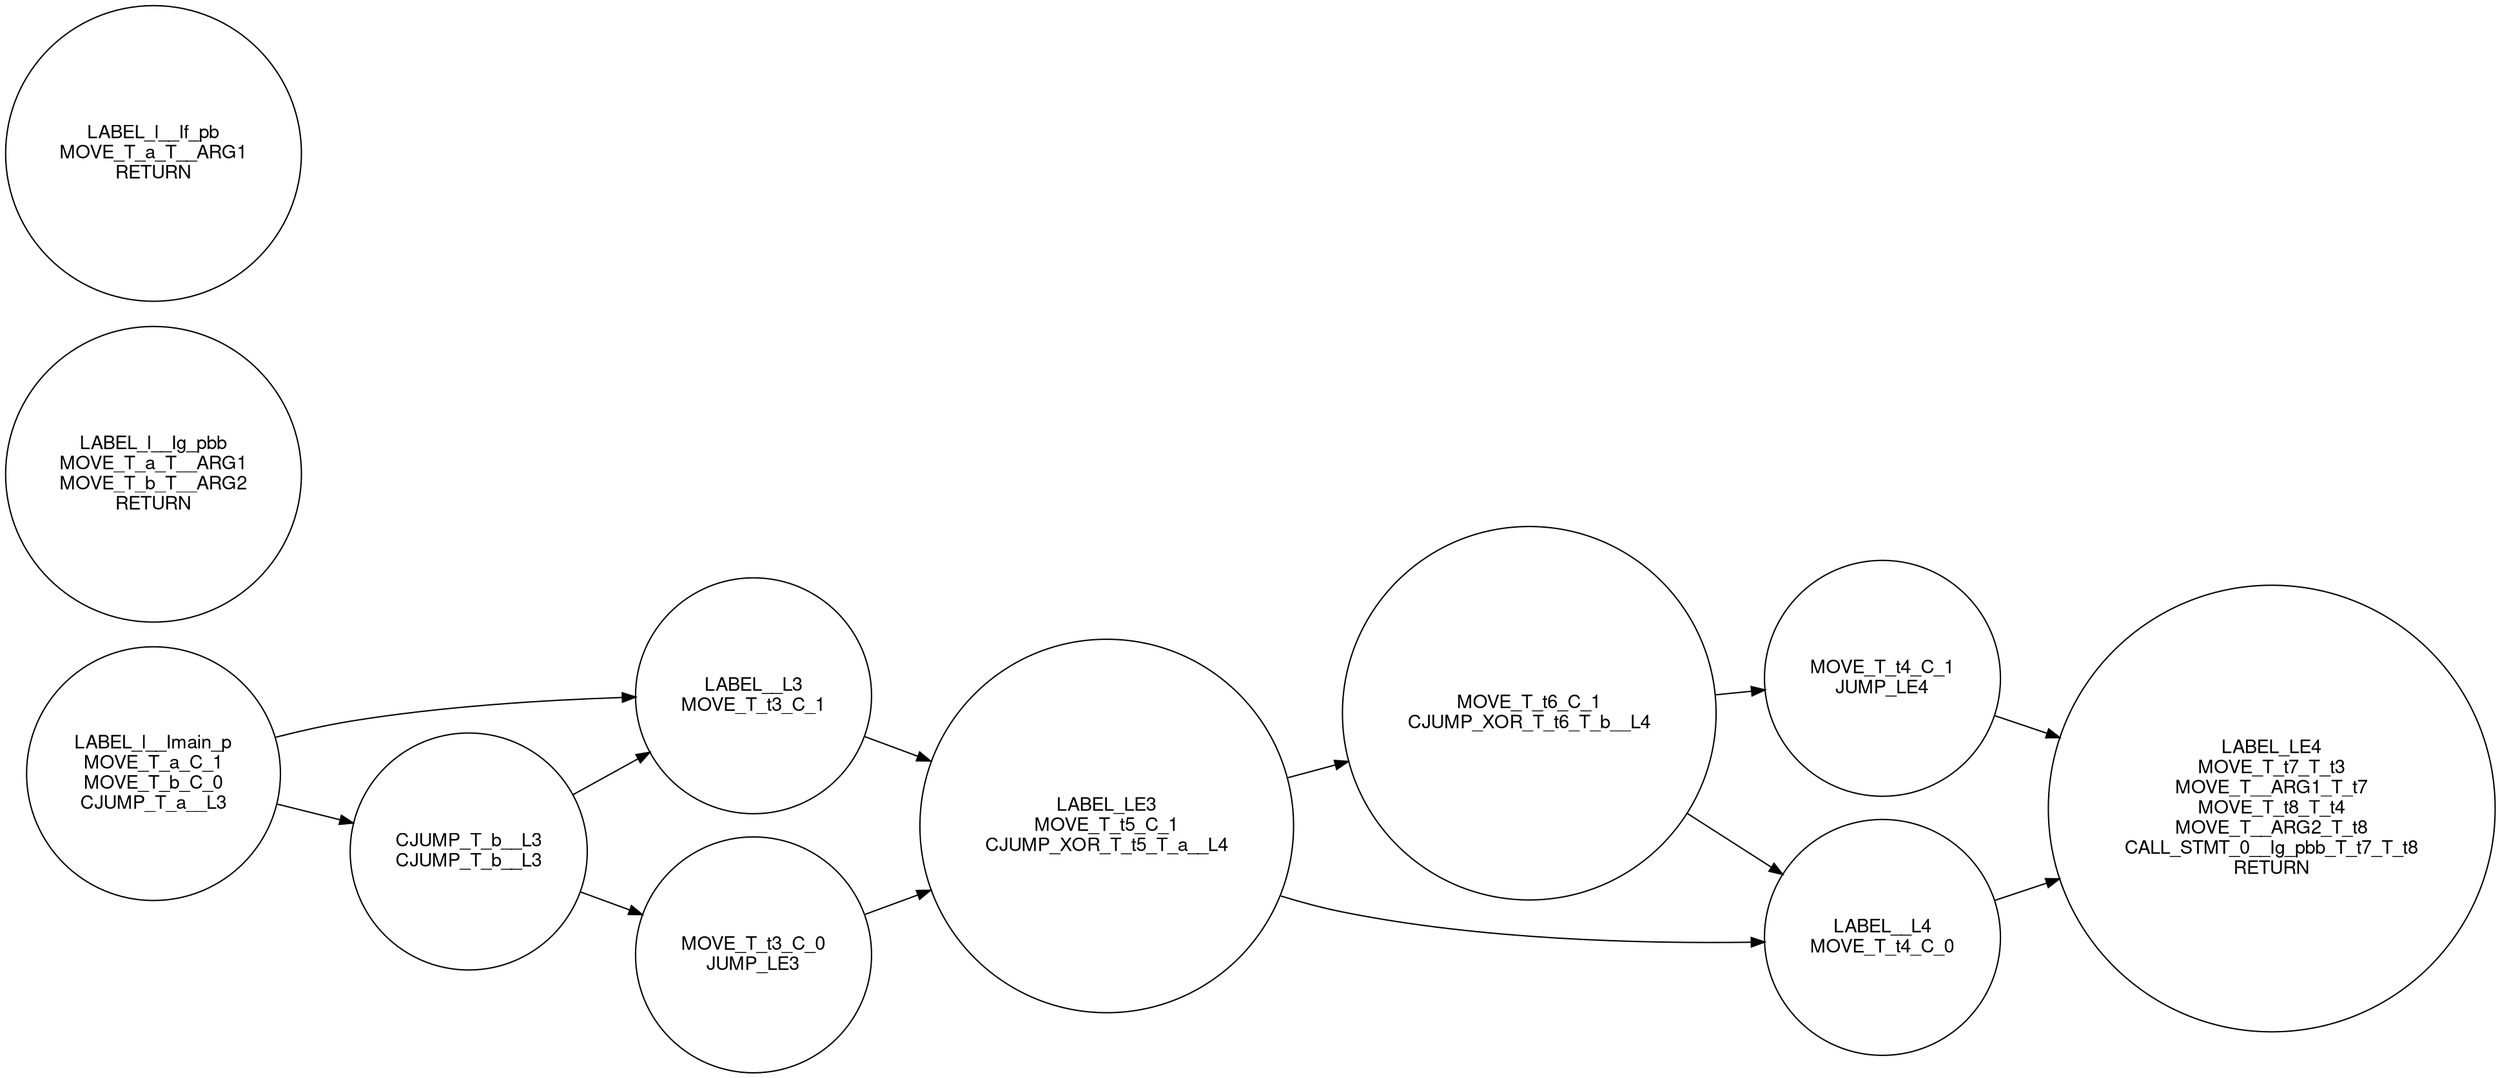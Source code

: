digraph finite_state_machine {
	fontname="Helvetica,Arial,sans-serif"
	node [fontname="Helvetica,Arial,sans-serif"]
	edge [fontname="Helvetica,Arial,sans-serif"]
	rankdir=LR;
	node [shape = circle];
	Block_31 [label="LABEL__L3\nMOVE_T_t3_C_1\n"];
	Block_31 -> Block_32 ;
	Block_33 [label="MOVE_T_t6_C_1\nCJUMP_XOR_T_t6_T_b__L4\n"];
	Block_33 -> Block_34 ;
	Block_33 -> Block_35 ;
	Block_28 [label="LABEL_l__Imain_p\nMOVE_T_a_C_1\nMOVE_T_b_C_0\nCJUMP_T_a__L3\n"];
	Block_28 -> Block_29 ;
	Block_28 -> Block_31 ;
	Block_30 [label="MOVE_T_t3_C_0\nJUMP_LE3\n"];
	Block_30 -> Block_32 ;
	Block_35 [label="LABEL__L4\nMOVE_T_t4_C_0\n"];
	Block_35 -> Block_36 ;
	Block_5 [label="LABEL_l__Ig_pbb\nMOVE_T_a_T__ARG1\nMOVE_T_b_T__ARG2\nRETURN\n"];
	Block_32 [label="LABEL_LE3\nMOVE_T_t5_C_1\nCJUMP_XOR_T_t5_T_a__L4\n"];
	Block_32 -> Block_33 ;
	Block_32 -> Block_35 ;
	Block_13 [label="LABEL_l__If_pb\nMOVE_T_a_T__ARG1\nRETURN\n"];
	Block_36 [label="LABEL_LE4\nMOVE_T_t7_T_t3\nMOVE_T__ARG1_T_t7\nMOVE_T_t8_T_t4\nMOVE_T__ARG2_T_t8\nCALL_STMT_0__Ig_pbb_T_t7_T_t8\nRETURN\n"];
	Block_29 [label="CJUMP_T_b__L3\nCJUMP_T_b__L3\n"];
	Block_29 -> Block_30 ;
	Block_29 -> Block_31 ;
	Block_34 [label="MOVE_T_t4_C_1\nJUMP_LE4\n"];
	Block_34 -> Block_36 ;
}